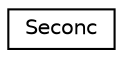 digraph "Graphical Class Hierarchy"
{
 // LATEX_PDF_SIZE
  edge [fontname="Helvetica",fontsize="10",labelfontname="Helvetica",labelfontsize="10"];
  node [fontname="Helvetica",fontsize="10",shape=record];
  rankdir="LR";
  Node0 [label="Seconc",height=0.2,width=0.4,color="black", fillcolor="white", style="filled",URL="$class_seconc.html",tooltip=" "];
}
